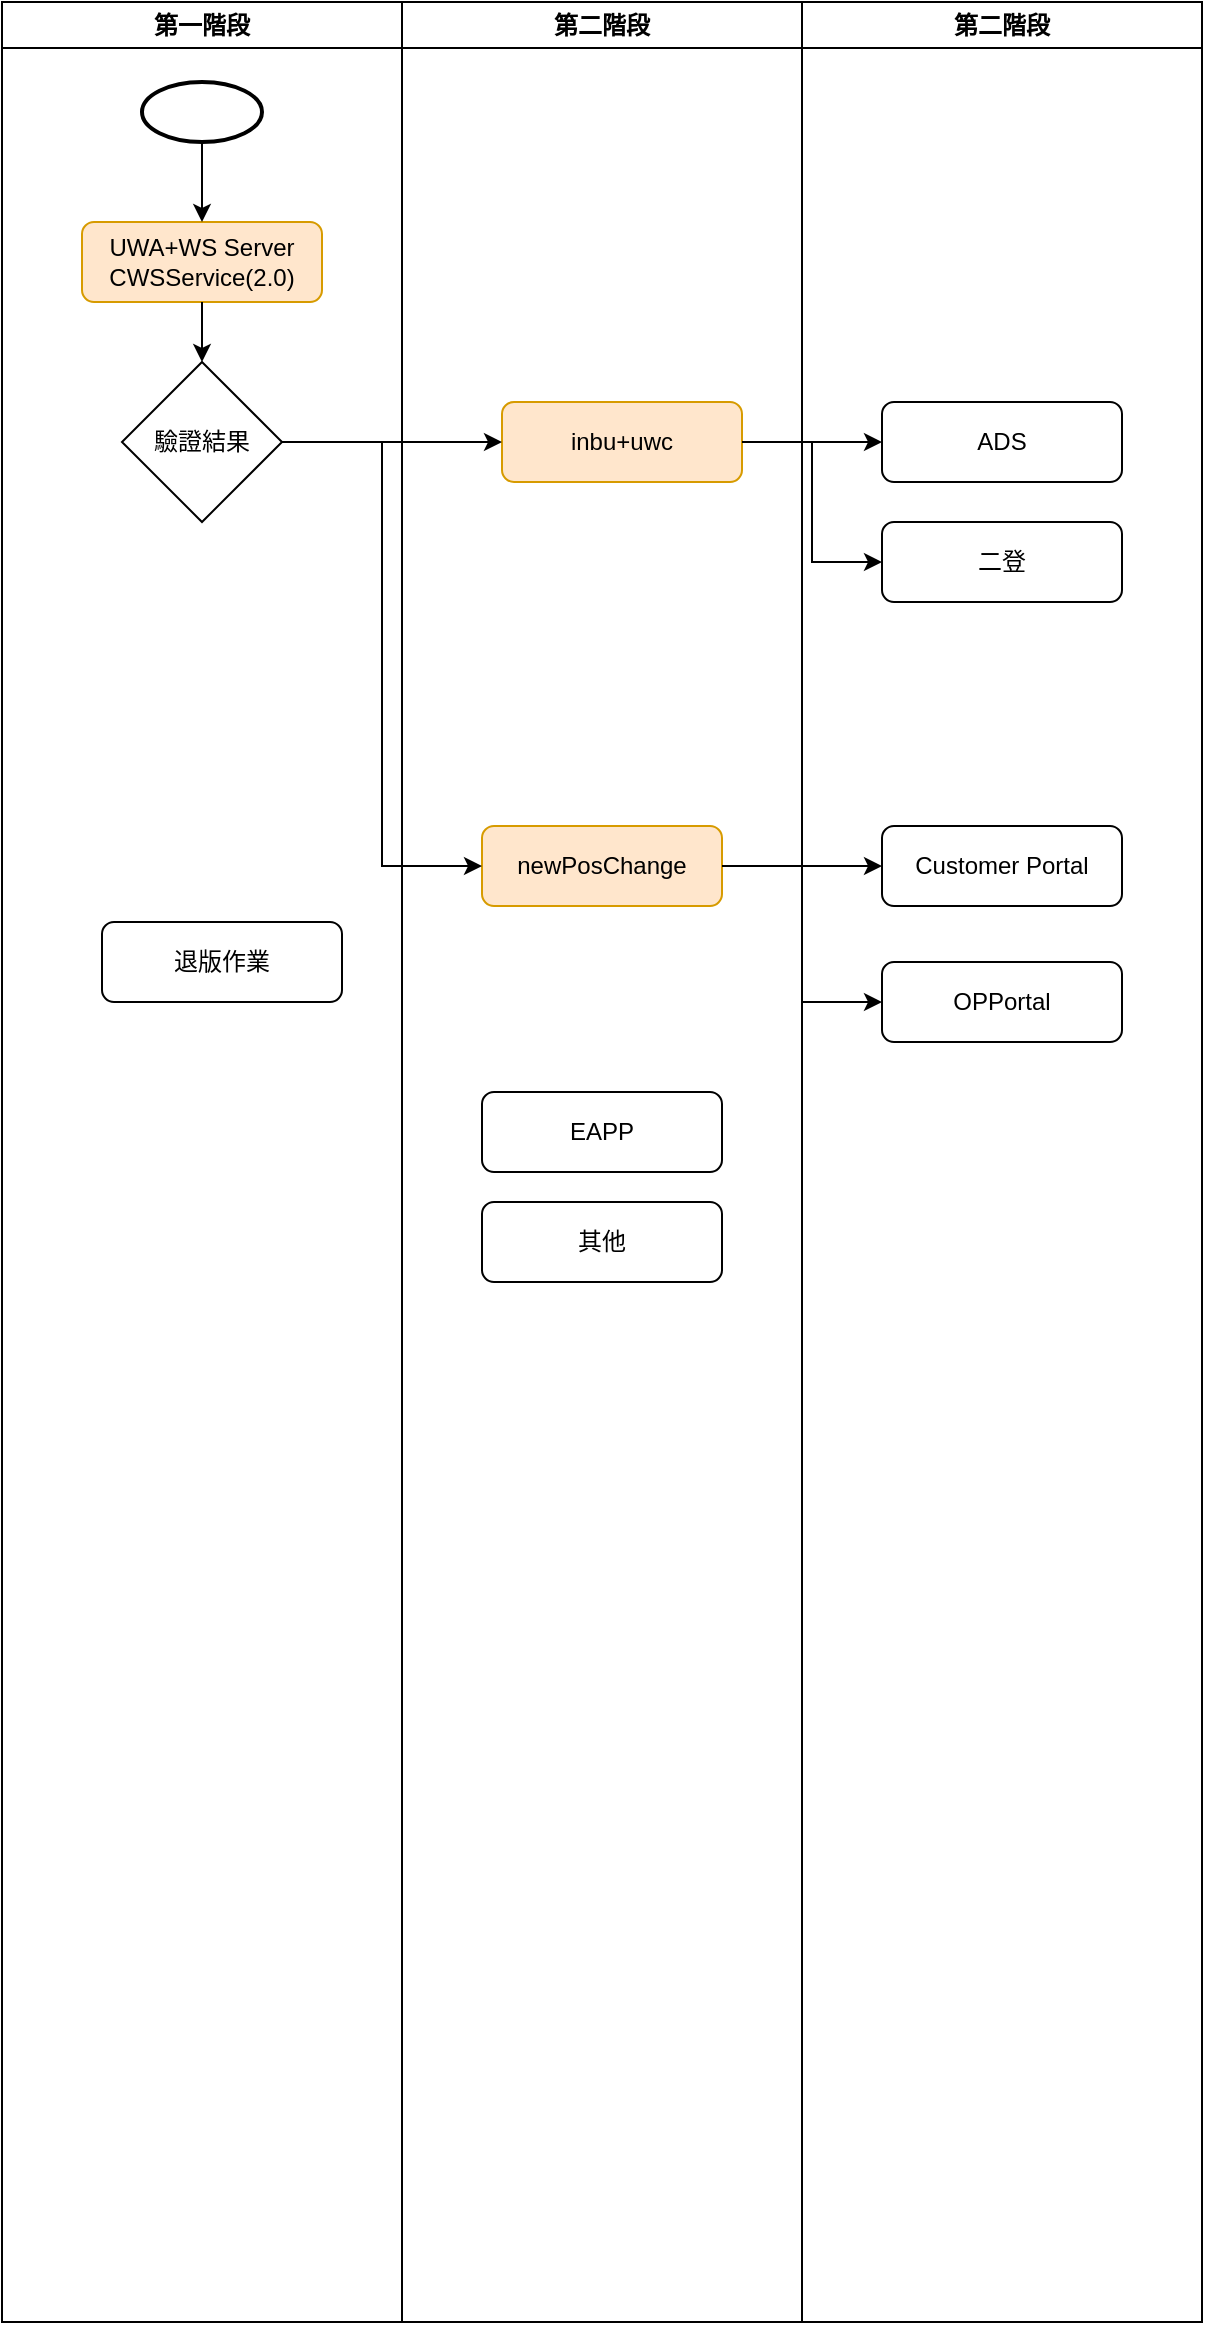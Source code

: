 <mxfile version="24.9.1">
  <diagram id="C5RBs43oDa-KdzZeNtuy" name="Page-1">
    <mxGraphModel dx="1434" dy="720" grid="1" gridSize="10" guides="1" tooltips="1" connect="1" arrows="1" fold="1" page="1" pageScale="1" pageWidth="827" pageHeight="1169" math="0" shadow="0">
      <root>
        <mxCell id="WIyWlLk6GJQsqaUBKTNV-0" />
        <mxCell id="WIyWlLk6GJQsqaUBKTNV-1" parent="WIyWlLk6GJQsqaUBKTNV-0" />
        <mxCell id="SWPrqackAz6YK81M5vLL-34" value="第一階段" style="swimlane;whiteSpace=wrap;html=1;" vertex="1" parent="WIyWlLk6GJQsqaUBKTNV-1">
          <mxGeometry width="200" height="1160" as="geometry" />
        </mxCell>
        <mxCell id="SWPrqackAz6YK81M5vLL-33" value="UWA+WS Server&lt;div&gt;CWSService(2.0)&lt;/div&gt;" style="rounded=1;whiteSpace=wrap;html=1;fontSize=12;glass=0;strokeWidth=1;shadow=0;fillColor=#ffe6cc;strokeColor=#d79b00;" vertex="1" parent="SWPrqackAz6YK81M5vLL-34">
          <mxGeometry x="40" y="110" width="120" height="40" as="geometry" />
        </mxCell>
        <mxCell id="SWPrqackAz6YK81M5vLL-39" style="edgeStyle=orthogonalEdgeStyle;rounded=0;orthogonalLoop=1;jettySize=auto;html=1;entryX=0.5;entryY=0;entryDx=0;entryDy=0;" edge="1" parent="SWPrqackAz6YK81M5vLL-34" source="SWPrqackAz6YK81M5vLL-38" target="SWPrqackAz6YK81M5vLL-33">
          <mxGeometry relative="1" as="geometry" />
        </mxCell>
        <mxCell id="SWPrqackAz6YK81M5vLL-38" value="" style="strokeWidth=2;html=1;shape=mxgraph.flowchart.start_1;whiteSpace=wrap;" vertex="1" parent="SWPrqackAz6YK81M5vLL-34">
          <mxGeometry x="70" y="40" width="60" height="30" as="geometry" />
        </mxCell>
        <mxCell id="SWPrqackAz6YK81M5vLL-43" value="驗證結果" style="rhombus;whiteSpace=wrap;html=1;" vertex="1" parent="SWPrqackAz6YK81M5vLL-34">
          <mxGeometry x="60" y="180" width="80" height="80" as="geometry" />
        </mxCell>
        <mxCell id="SWPrqackAz6YK81M5vLL-40" style="rounded=0;orthogonalLoop=1;jettySize=auto;html=1;elbow=vertical;entryX=0.5;entryY=0;entryDx=0;entryDy=0;" edge="1" parent="SWPrqackAz6YK81M5vLL-34" source="SWPrqackAz6YK81M5vLL-33" target="SWPrqackAz6YK81M5vLL-43">
          <mxGeometry relative="1" as="geometry" />
        </mxCell>
        <mxCell id="SWPrqackAz6YK81M5vLL-59" value="退版作業" style="rounded=1;whiteSpace=wrap;html=1;fontSize=12;glass=0;strokeWidth=1;shadow=0;" vertex="1" parent="SWPrqackAz6YK81M5vLL-34">
          <mxGeometry x="50" y="460" width="120" height="40" as="geometry" />
        </mxCell>
        <mxCell id="SWPrqackAz6YK81M5vLL-35" value="第二階段" style="swimlane;whiteSpace=wrap;html=1;startSize=23;" vertex="1" parent="WIyWlLk6GJQsqaUBKTNV-1">
          <mxGeometry x="200" width="200" height="1160" as="geometry" />
        </mxCell>
        <mxCell id="SWPrqackAz6YK81M5vLL-4" value="inbu+uwc" style="rounded=1;whiteSpace=wrap;html=1;fontSize=12;glass=0;strokeWidth=1;shadow=0;fillColor=#ffe6cc;strokeColor=#d79b00;" vertex="1" parent="SWPrqackAz6YK81M5vLL-35">
          <mxGeometry x="50" y="200" width="120" height="40" as="geometry" />
        </mxCell>
        <mxCell id="SWPrqackAz6YK81M5vLL-8" value="EAPP" style="rounded=1;whiteSpace=wrap;html=1;fontSize=12;glass=0;strokeWidth=1;shadow=0;" vertex="1" parent="SWPrqackAz6YK81M5vLL-35">
          <mxGeometry x="40" y="545" width="120" height="40" as="geometry" />
        </mxCell>
        <mxCell id="WIyWlLk6GJQsqaUBKTNV-12" value="newPosChange" style="rounded=1;whiteSpace=wrap;html=1;fontSize=12;glass=0;strokeWidth=1;shadow=0;fillColor=#ffe6cc;strokeColor=#d79b00;" parent="SWPrqackAz6YK81M5vLL-35" vertex="1">
          <mxGeometry x="40" y="412" width="120" height="40" as="geometry" />
        </mxCell>
        <mxCell id="SWPrqackAz6YK81M5vLL-25" value="其他" style="rounded=1;whiteSpace=wrap;html=1;fontSize=12;glass=0;strokeWidth=1;shadow=0;" vertex="1" parent="SWPrqackAz6YK81M5vLL-35">
          <mxGeometry x="40" y="600" width="120" height="40" as="geometry" />
        </mxCell>
        <mxCell id="SWPrqackAz6YK81M5vLL-45" value="第二階段" style="swimlane;whiteSpace=wrap;html=1;startSize=23;" vertex="1" parent="WIyWlLk6GJQsqaUBKTNV-1">
          <mxGeometry x="400" width="200" height="1160" as="geometry" />
        </mxCell>
        <mxCell id="SWPrqackAz6YK81M5vLL-13" value="&lt;span style=&quot;text-align: left;&quot;&gt;Customer Portal&lt;/span&gt;" style="rounded=1;whiteSpace=wrap;html=1;fontSize=12;glass=0;strokeWidth=1;shadow=0;" vertex="1" parent="SWPrqackAz6YK81M5vLL-45">
          <mxGeometry x="40" y="412" width="120" height="40" as="geometry" />
        </mxCell>
        <mxCell id="SWPrqackAz6YK81M5vLL-14" value="&lt;div style=&quot;text-align: left;&quot;&gt;&lt;span style=&quot;background-color: initial;&quot;&gt;OPPortal&lt;/span&gt;&lt;/div&gt;" style="rounded=1;whiteSpace=wrap;html=1;fontSize=12;glass=0;strokeWidth=1;shadow=0;" vertex="1" parent="SWPrqackAz6YK81M5vLL-45">
          <mxGeometry x="40" y="480" width="120" height="40" as="geometry" />
        </mxCell>
        <mxCell id="SWPrqackAz6YK81M5vLL-10" value="ADS" style="rounded=1;whiteSpace=wrap;html=1;fontSize=12;glass=0;strokeWidth=1;shadow=0;" vertex="1" parent="SWPrqackAz6YK81M5vLL-45">
          <mxGeometry x="40" y="200" width="120" height="40" as="geometry" />
        </mxCell>
        <mxCell id="SWPrqackAz6YK81M5vLL-11" value="二登" style="rounded=1;whiteSpace=wrap;html=1;fontSize=12;glass=0;strokeWidth=1;shadow=0;" vertex="1" parent="SWPrqackAz6YK81M5vLL-45">
          <mxGeometry x="40" y="260" width="120" height="40" as="geometry" />
        </mxCell>
        <mxCell id="SWPrqackAz6YK81M5vLL-53" style="edgeStyle=orthogonalEdgeStyle;rounded=0;orthogonalLoop=1;jettySize=auto;html=1;entryX=0;entryY=0.5;entryDx=0;entryDy=0;" edge="1" parent="WIyWlLk6GJQsqaUBKTNV-1" source="SWPrqackAz6YK81M5vLL-43" target="SWPrqackAz6YK81M5vLL-4">
          <mxGeometry relative="1" as="geometry" />
        </mxCell>
        <mxCell id="SWPrqackAz6YK81M5vLL-54" style="edgeStyle=orthogonalEdgeStyle;rounded=0;orthogonalLoop=1;jettySize=auto;html=1;" edge="1" parent="WIyWlLk6GJQsqaUBKTNV-1" source="SWPrqackAz6YK81M5vLL-4" target="SWPrqackAz6YK81M5vLL-10">
          <mxGeometry relative="1" as="geometry" />
        </mxCell>
        <mxCell id="SWPrqackAz6YK81M5vLL-55" style="edgeStyle=orthogonalEdgeStyle;rounded=0;orthogonalLoop=1;jettySize=auto;html=1;entryX=0;entryY=0.5;entryDx=0;entryDy=0;" edge="1" parent="WIyWlLk6GJQsqaUBKTNV-1" source="SWPrqackAz6YK81M5vLL-4" target="SWPrqackAz6YK81M5vLL-11">
          <mxGeometry relative="1" as="geometry" />
        </mxCell>
        <mxCell id="SWPrqackAz6YK81M5vLL-56" style="edgeStyle=orthogonalEdgeStyle;rounded=0;orthogonalLoop=1;jettySize=auto;html=1;entryX=0;entryY=0.5;entryDx=0;entryDy=0;" edge="1" parent="WIyWlLk6GJQsqaUBKTNV-1" source="SWPrqackAz6YK81M5vLL-43" target="WIyWlLk6GJQsqaUBKTNV-12">
          <mxGeometry relative="1" as="geometry" />
        </mxCell>
        <mxCell id="SWPrqackAz6YK81M5vLL-57" style="edgeStyle=orthogonalEdgeStyle;rounded=0;orthogonalLoop=1;jettySize=auto;html=1;entryX=0;entryY=0.5;entryDx=0;entryDy=0;" edge="1" parent="WIyWlLk6GJQsqaUBKTNV-1" source="WIyWlLk6GJQsqaUBKTNV-12" target="SWPrqackAz6YK81M5vLL-13">
          <mxGeometry relative="1" as="geometry" />
        </mxCell>
        <mxCell id="SWPrqackAz6YK81M5vLL-58" style="edgeStyle=orthogonalEdgeStyle;rounded=0;orthogonalLoop=1;jettySize=auto;html=1;entryX=0;entryY=0.5;entryDx=0;entryDy=0;" edge="1" parent="WIyWlLk6GJQsqaUBKTNV-1" source="WIyWlLk6GJQsqaUBKTNV-12" target="SWPrqackAz6YK81M5vLL-14">
          <mxGeometry relative="1" as="geometry" />
        </mxCell>
      </root>
    </mxGraphModel>
  </diagram>
</mxfile>
